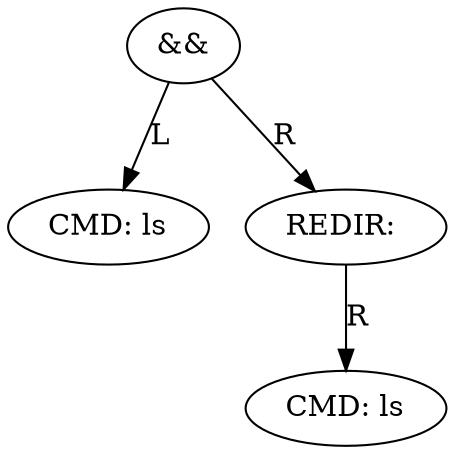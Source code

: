 digraph AST {
"0x603000001a50" [label="&&"];
"0x603000001a50" -> "0x603000001a80" [label="L"];
"0x603000001a80" [label="CMD: ls"];
"0x603000001a50" -> "0x603000001ab0" [label="R"];
"0x603000001ab0" [label="REDIR: "];
"0x603000001ab0" -> "0x603000001ae0" [label="R"];
"0x603000001ae0" [label="CMD: ls"];
}
